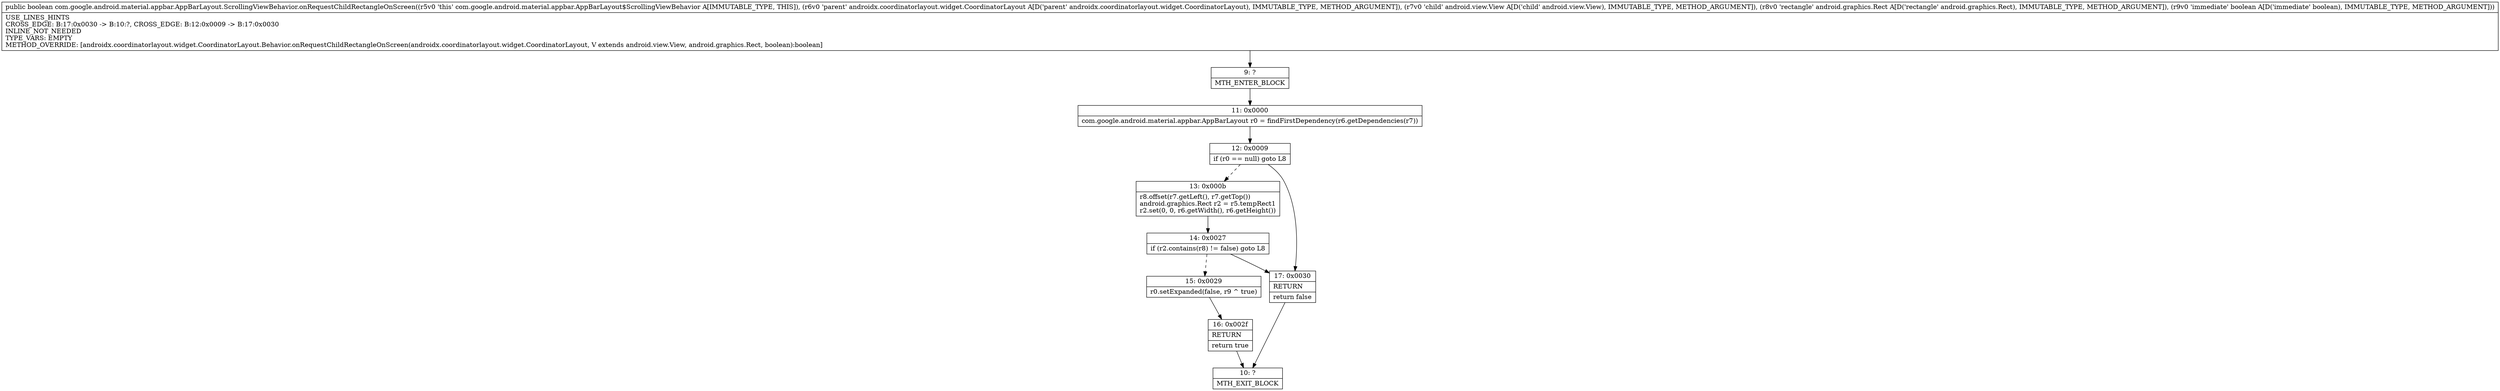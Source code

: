 digraph "CFG forcom.google.android.material.appbar.AppBarLayout.ScrollingViewBehavior.onRequestChildRectangleOnScreen(Landroidx\/coordinatorlayout\/widget\/CoordinatorLayout;Landroid\/view\/View;Landroid\/graphics\/Rect;Z)Z" {
Node_9 [shape=record,label="{9\:\ ?|MTH_ENTER_BLOCK\l}"];
Node_11 [shape=record,label="{11\:\ 0x0000|com.google.android.material.appbar.AppBarLayout r0 = findFirstDependency(r6.getDependencies(r7))\l}"];
Node_12 [shape=record,label="{12\:\ 0x0009|if (r0 == null) goto L8\l}"];
Node_13 [shape=record,label="{13\:\ 0x000b|r8.offset(r7.getLeft(), r7.getTop())\landroid.graphics.Rect r2 = r5.tempRect1\lr2.set(0, 0, r6.getWidth(), r6.getHeight())\l}"];
Node_14 [shape=record,label="{14\:\ 0x0027|if (r2.contains(r8) != false) goto L8\l}"];
Node_15 [shape=record,label="{15\:\ 0x0029|r0.setExpanded(false, r9 ^ true)\l}"];
Node_16 [shape=record,label="{16\:\ 0x002f|RETURN\l|return true\l}"];
Node_10 [shape=record,label="{10\:\ ?|MTH_EXIT_BLOCK\l}"];
Node_17 [shape=record,label="{17\:\ 0x0030|RETURN\l|return false\l}"];
MethodNode[shape=record,label="{public boolean com.google.android.material.appbar.AppBarLayout.ScrollingViewBehavior.onRequestChildRectangleOnScreen((r5v0 'this' com.google.android.material.appbar.AppBarLayout$ScrollingViewBehavior A[IMMUTABLE_TYPE, THIS]), (r6v0 'parent' androidx.coordinatorlayout.widget.CoordinatorLayout A[D('parent' androidx.coordinatorlayout.widget.CoordinatorLayout), IMMUTABLE_TYPE, METHOD_ARGUMENT]), (r7v0 'child' android.view.View A[D('child' android.view.View), IMMUTABLE_TYPE, METHOD_ARGUMENT]), (r8v0 'rectangle' android.graphics.Rect A[D('rectangle' android.graphics.Rect), IMMUTABLE_TYPE, METHOD_ARGUMENT]), (r9v0 'immediate' boolean A[D('immediate' boolean), IMMUTABLE_TYPE, METHOD_ARGUMENT]))  | USE_LINES_HINTS\lCROSS_EDGE: B:17:0x0030 \-\> B:10:?, CROSS_EDGE: B:12:0x0009 \-\> B:17:0x0030\lINLINE_NOT_NEEDED\lTYPE_VARS: EMPTY\lMETHOD_OVERRIDE: [androidx.coordinatorlayout.widget.CoordinatorLayout.Behavior.onRequestChildRectangleOnScreen(androidx.coordinatorlayout.widget.CoordinatorLayout, V extends android.view.View, android.graphics.Rect, boolean):boolean]\l}"];
MethodNode -> Node_9;Node_9 -> Node_11;
Node_11 -> Node_12;
Node_12 -> Node_13[style=dashed];
Node_12 -> Node_17;
Node_13 -> Node_14;
Node_14 -> Node_15[style=dashed];
Node_14 -> Node_17;
Node_15 -> Node_16;
Node_16 -> Node_10;
Node_17 -> Node_10;
}

